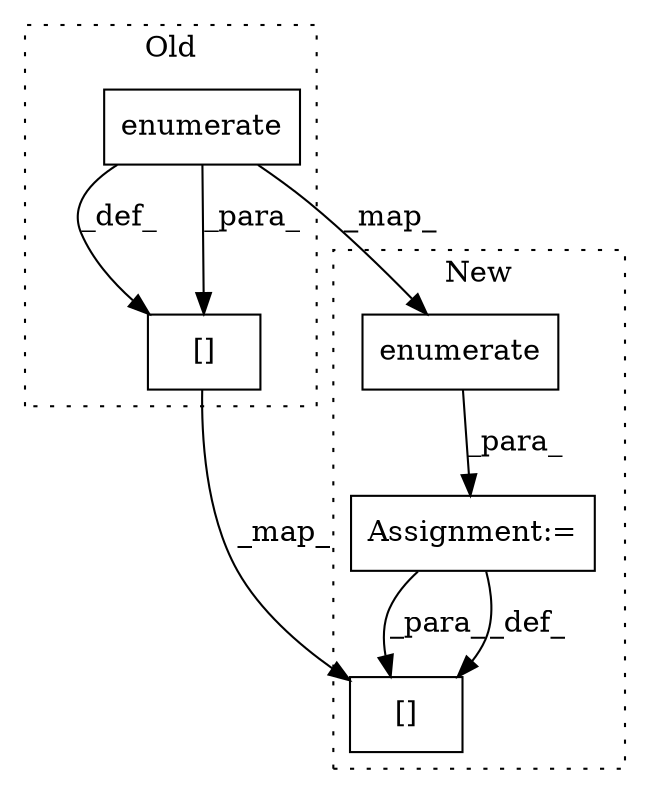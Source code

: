 digraph G {
subgraph cluster0 {
1 [label="enumerate" a="32" s="13579,13622" l="10,1" shape="box"];
4 [label="[]" a="2" s="14140,14148" l="7,1" shape="box"];
label = "Old";
style="dotted";
}
subgraph cluster1 {
2 [label="enumerate" a="32" s="13703,13746" l="10,1" shape="box"];
3 [label="Assignment:=" a="7" s="13702" l="1" shape="box"];
5 [label="[]" a="2" s="14383,14391" l="7,1" shape="box"];
label = "New";
style="dotted";
}
1 -> 4 [label="_def_"];
1 -> 4 [label="_para_"];
1 -> 2 [label="_map_"];
2 -> 3 [label="_para_"];
3 -> 5 [label="_para_"];
3 -> 5 [label="_def_"];
4 -> 5 [label="_map_"];
}